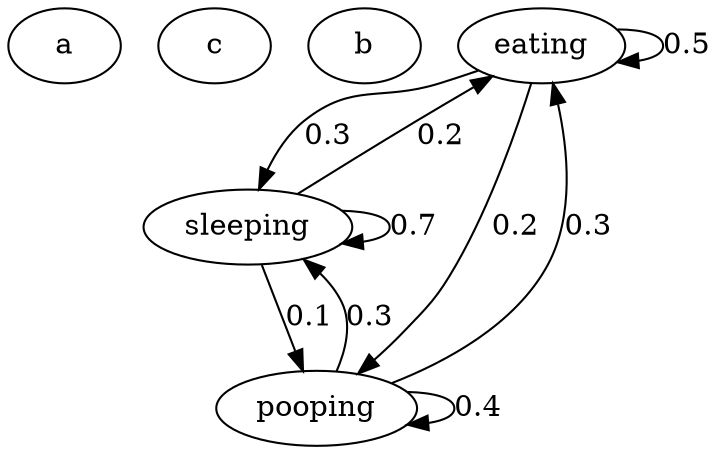 digraph  {
a;
c;
b;
eating;
sleeping;
pooping;
eating -> eating  [key=0, weight="0.5", label="0.5"];
eating -> pooping  [key=0, weight="0.2", label="0.2"];
eating -> sleeping  [key=0, weight="0.3", label="0.3"];
sleeping -> eating  [key=0, weight="0.2", label="0.2"];
sleeping -> pooping  [key=0, weight="0.1", label="0.1"];
sleeping -> sleeping  [key=0, weight="0.7", label="0.7"];
pooping -> eating  [key=0, weight="0.3", label="0.3"];
pooping -> pooping  [key=0, weight="0.4", label="0.4"];
pooping -> sleeping  [key=0, weight="0.3", label="0.3"];
}
